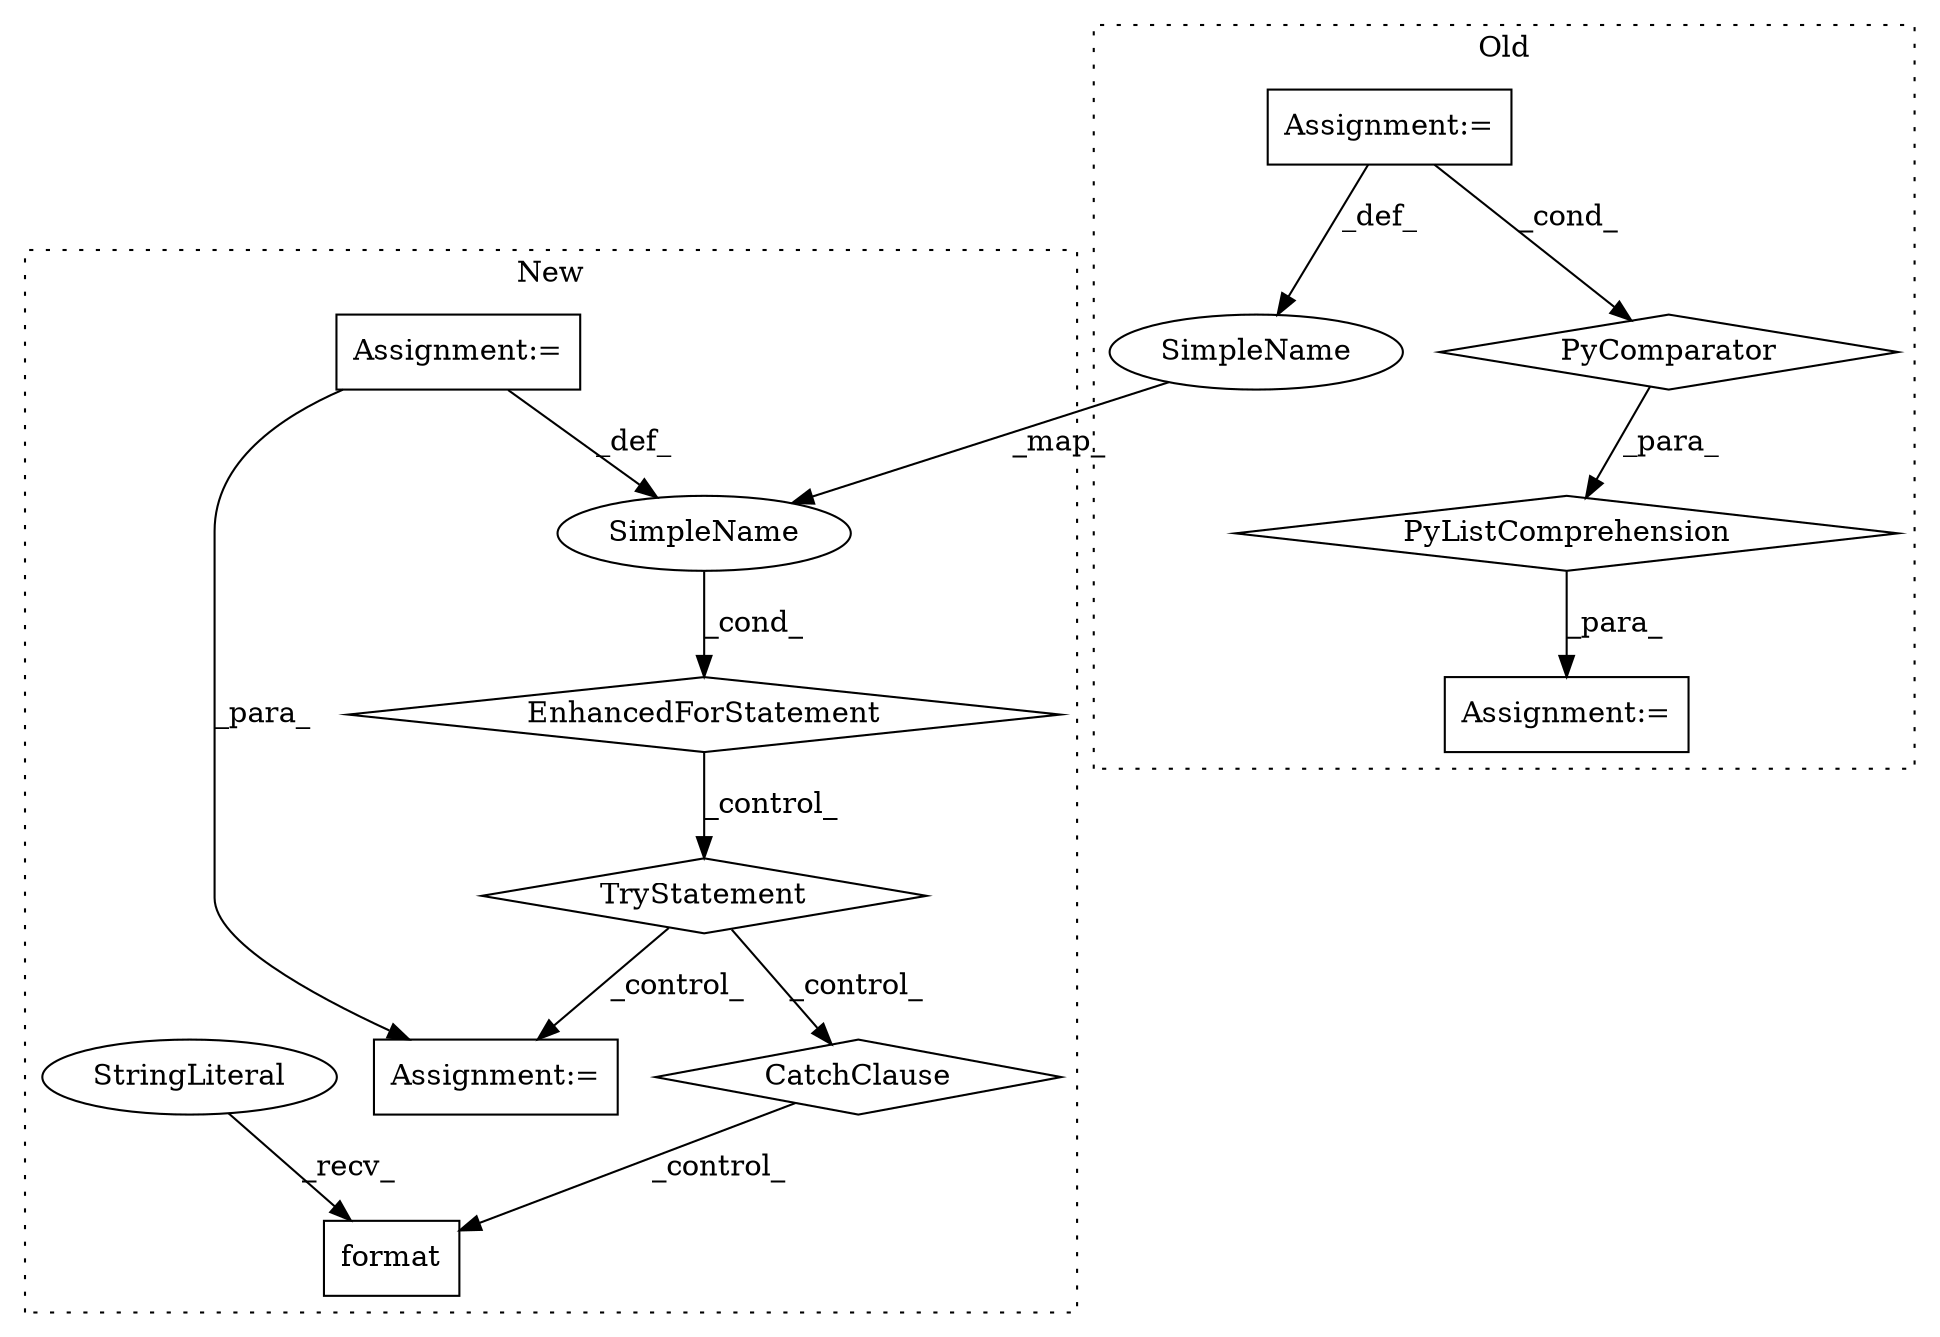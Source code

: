 digraph G {
subgraph cluster0 {
1 [label="PyListComprehension" a="109" s="16468" l="115" shape="diamond"];
4 [label="Assignment:=" a="7" s="16544" l="31" shape="box"];
5 [label="PyComparator" a="113" s="16544" l="31" shape="diamond"];
7 [label="Assignment:=" a="7" s="16456" l="12" shape="box"];
11 [label="SimpleName" a="42" s="16547" l="5" shape="ellipse"];
label = "Old";
style="dotted";
}
subgraph cluster1 {
2 [label="CatchClause" a="12" s="16668,16699" l="13,2" shape="diamond"];
3 [label="TryStatement" a="54" s="16615" l="4" shape="diamond"];
6 [label="Assignment:=" a="7" s="16638" l="1" shape="box"];
8 [label="EnhancedForStatement" a="70" s="16529,16605" l="53,2" shape="diamond"];
9 [label="Assignment:=" a="7" s="16529,16605" l="53,2" shape="box"];
10 [label="SimpleName" a="42" s="16586" l="5" shape="ellipse"];
12 [label="format" a="32" s="16821,16846" l="7,1" shape="box"];
13 [label="StringLiteral" a="45" s="16716" l="104" shape="ellipse"];
label = "New";
style="dotted";
}
1 -> 7 [label="_para_"];
2 -> 12 [label="_control_"];
3 -> 2 [label="_control_"];
3 -> 6 [label="_control_"];
4 -> 11 [label="_def_"];
4 -> 5 [label="_cond_"];
5 -> 1 [label="_para_"];
8 -> 3 [label="_control_"];
9 -> 6 [label="_para_"];
9 -> 10 [label="_def_"];
10 -> 8 [label="_cond_"];
11 -> 10 [label="_map_"];
13 -> 12 [label="_recv_"];
}